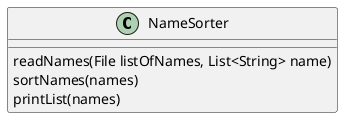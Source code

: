 @startuml
class NameSorter{

    readNames(File listOfNames, List<String> name)
    sortNames(names)
    printList(names)

}
@enduml